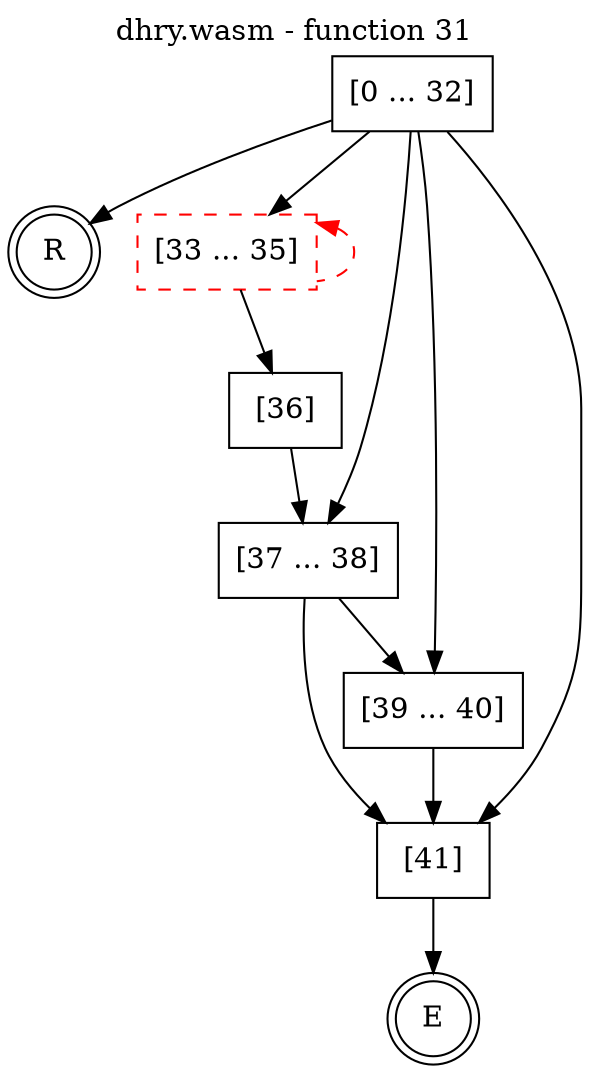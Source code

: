 digraph finite_state_machine {
    label = "dhry.wasm - function 31"
    labelloc =  t
    labelfontsize = 16
    labelfontcolor = black
    labelfontname = "Helvetica"
    node [shape = doublecircle]; E R ;
    node [shape = box];
    node [shape=box, color=black, style=solid] 0[label="[0 ... 32]"]
    node [shape=box, color=red, style=dashed] 33[label="[33 ... 35]"]
    node [shape=box, color=black, style=solid] 36[label="[36]"]
    node [shape=box, color=black, style=solid] 37[label="[37 ... 38]"]
    node [shape=box, color=black, style=solid] 39[label="[39 ... 40]"]
    node [shape=box, color=black, style=solid] 41[label="[41]"]
    node [shape=box, color=black, style=solid] R[label="R"]
    0 -> 33;
    0 -> 37;
    0 -> 39;
    0 -> 41;
    0 -> R;
    33 -> 36;
    33 -> 33[style="dashed" color="red" dir=back];
    36 -> 37;
    37 -> 39;
    37 -> 41;
    39 -> 41;
    41 -> E;
}
